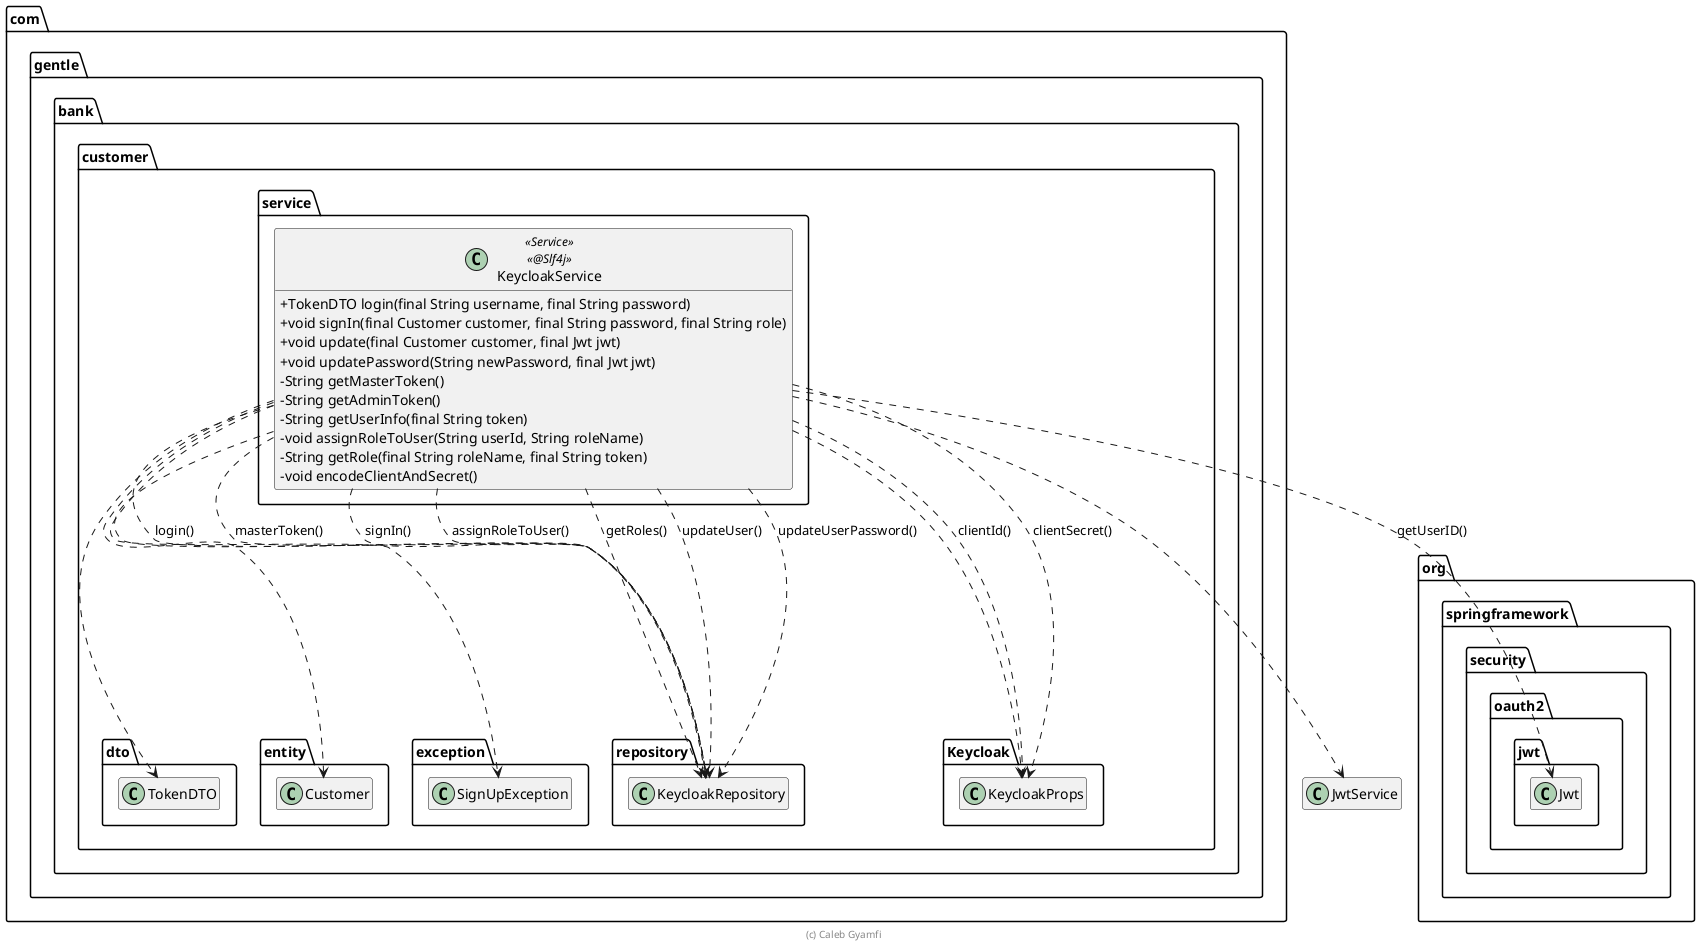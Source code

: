 @startuml
skinparam classAttributeIconSize 0

package "com.gentle.bank.customer.service" {
    class KeycloakService << Service >> << @Slf4j >> {
        + TokenDTO login(final String username, final String password)
        + void signIn(final Customer customer, final String password, final String role)
        + void update(final Customer customer, final Jwt jwt)
        + void updatePassword(String newPassword, final Jwt jwt)
        - String getMasterToken()
        - String getAdminToken()
        - String getUserInfo(final String token)
        - void assignRoleToUser(String userId, String roleName)
        - String getRole(final String roleName, final String token)
        - void encodeClientAndSecret()
    }
}

package "com.gentle.bank.customer" {
    package "dto" {
        class TokenDTO
    }

    package "entity" {
        class Customer
    }

    package "exception" {
        class SignUpException
    }

    package "repository" {
        class KeycloakRepository
    }

    package "Keycloak" {
        class KeycloakProps
    }
}

package "org.springframework.security.oauth2.jwt" {
    class Jwt
}

' Relationships
KeycloakService ..> KeycloakRepository
KeycloakService ..> KeycloakProps
KeycloakService ..> JwtService
KeycloakService ..> TokenDTO
KeycloakService ..> Customer
KeycloakService ..> SignUpException

KeycloakService ..> Jwt : getUserID()
KeycloakService ..> KeycloakRepository : login()
KeycloakService ..> KeycloakRepository : masterToken()
KeycloakService ..> KeycloakRepository : signIn()
KeycloakService ..> KeycloakRepository : assignRoleToUser()
KeycloakService ..> KeycloakRepository : getRoles()
KeycloakService ..> KeycloakRepository : updateUser()
KeycloakService ..> KeycloakRepository : updateUserPassword()

' Access to properties
KeycloakService ..> KeycloakProps : clientId()
KeycloakService ..> KeycloakProps : clientSecret()

hide empty members

footer (c) Caleb Gyamfi
@enduml
